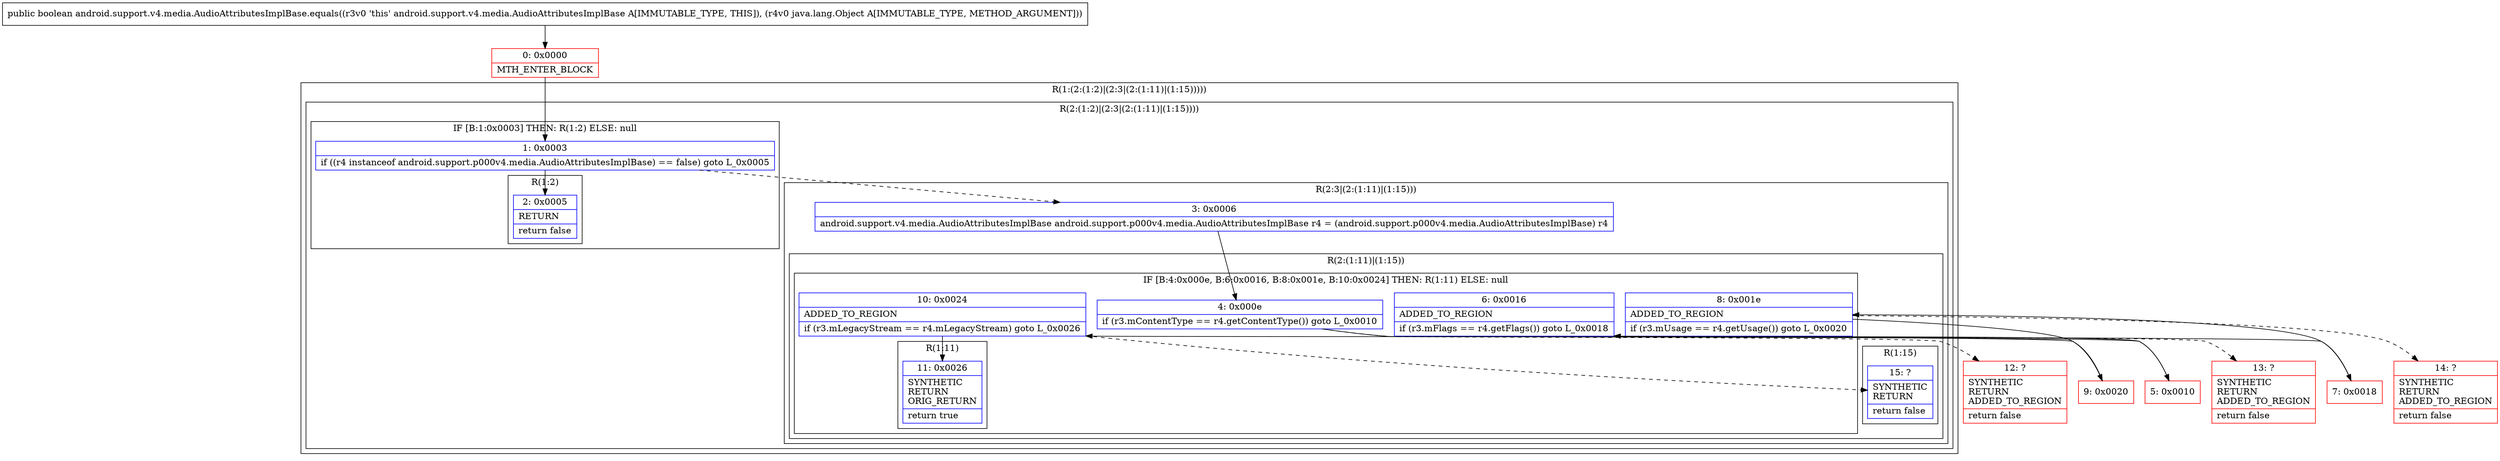 digraph "CFG forandroid.support.v4.media.AudioAttributesImplBase.equals(Ljava\/lang\/Object;)Z" {
subgraph cluster_Region_1546632572 {
label = "R(1:(2:(1:2)|(2:3|(2:(1:11)|(1:15)))))";
node [shape=record,color=blue];
subgraph cluster_Region_338229174 {
label = "R(2:(1:2)|(2:3|(2:(1:11)|(1:15))))";
node [shape=record,color=blue];
subgraph cluster_IfRegion_2081730293 {
label = "IF [B:1:0x0003] THEN: R(1:2) ELSE: null";
node [shape=record,color=blue];
Node_1 [shape=record,label="{1\:\ 0x0003|if ((r4 instanceof android.support.p000v4.media.AudioAttributesImplBase) == false) goto L_0x0005\l}"];
subgraph cluster_Region_1727845093 {
label = "R(1:2)";
node [shape=record,color=blue];
Node_2 [shape=record,label="{2\:\ 0x0005|RETURN\l|return false\l}"];
}
}
subgraph cluster_Region_1688138989 {
label = "R(2:3|(2:(1:11)|(1:15)))";
node [shape=record,color=blue];
Node_3 [shape=record,label="{3\:\ 0x0006|android.support.v4.media.AudioAttributesImplBase android.support.p000v4.media.AudioAttributesImplBase r4 = (android.support.p000v4.media.AudioAttributesImplBase) r4\l}"];
subgraph cluster_Region_1201231643 {
label = "R(2:(1:11)|(1:15))";
node [shape=record,color=blue];
subgraph cluster_IfRegion_1098063756 {
label = "IF [B:4:0x000e, B:6:0x0016, B:8:0x001e, B:10:0x0024] THEN: R(1:11) ELSE: null";
node [shape=record,color=blue];
Node_4 [shape=record,label="{4\:\ 0x000e|if (r3.mContentType == r4.getContentType()) goto L_0x0010\l}"];
Node_6 [shape=record,label="{6\:\ 0x0016|ADDED_TO_REGION\l|if (r3.mFlags == r4.getFlags()) goto L_0x0018\l}"];
Node_8 [shape=record,label="{8\:\ 0x001e|ADDED_TO_REGION\l|if (r3.mUsage == r4.getUsage()) goto L_0x0020\l}"];
Node_10 [shape=record,label="{10\:\ 0x0024|ADDED_TO_REGION\l|if (r3.mLegacyStream == r4.mLegacyStream) goto L_0x0026\l}"];
subgraph cluster_Region_350194969 {
label = "R(1:11)";
node [shape=record,color=blue];
Node_11 [shape=record,label="{11\:\ 0x0026|SYNTHETIC\lRETURN\lORIG_RETURN\l|return true\l}"];
}
}
subgraph cluster_Region_1298528881 {
label = "R(1:15)";
node [shape=record,color=blue];
Node_15 [shape=record,label="{15\:\ ?|SYNTHETIC\lRETURN\l|return false\l}"];
}
}
}
}
}
Node_0 [shape=record,color=red,label="{0\:\ 0x0000|MTH_ENTER_BLOCK\l}"];
Node_5 [shape=record,color=red,label="{5\:\ 0x0010}"];
Node_7 [shape=record,color=red,label="{7\:\ 0x0018}"];
Node_9 [shape=record,color=red,label="{9\:\ 0x0020}"];
Node_12 [shape=record,color=red,label="{12\:\ ?|SYNTHETIC\lRETURN\lADDED_TO_REGION\l|return false\l}"];
Node_13 [shape=record,color=red,label="{13\:\ ?|SYNTHETIC\lRETURN\lADDED_TO_REGION\l|return false\l}"];
Node_14 [shape=record,color=red,label="{14\:\ ?|SYNTHETIC\lRETURN\lADDED_TO_REGION\l|return false\l}"];
MethodNode[shape=record,label="{public boolean android.support.v4.media.AudioAttributesImplBase.equals((r3v0 'this' android.support.v4.media.AudioAttributesImplBase A[IMMUTABLE_TYPE, THIS]), (r4v0 java.lang.Object A[IMMUTABLE_TYPE, METHOD_ARGUMENT])) }"];
MethodNode -> Node_0;
Node_1 -> Node_2;
Node_1 -> Node_3[style=dashed];
Node_3 -> Node_4;
Node_4 -> Node_5;
Node_4 -> Node_12[style=dashed];
Node_6 -> Node_7;
Node_6 -> Node_13[style=dashed];
Node_8 -> Node_9;
Node_8 -> Node_14[style=dashed];
Node_10 -> Node_11;
Node_10 -> Node_15[style=dashed];
Node_0 -> Node_1;
Node_5 -> Node_6;
Node_7 -> Node_8;
Node_9 -> Node_10;
}

